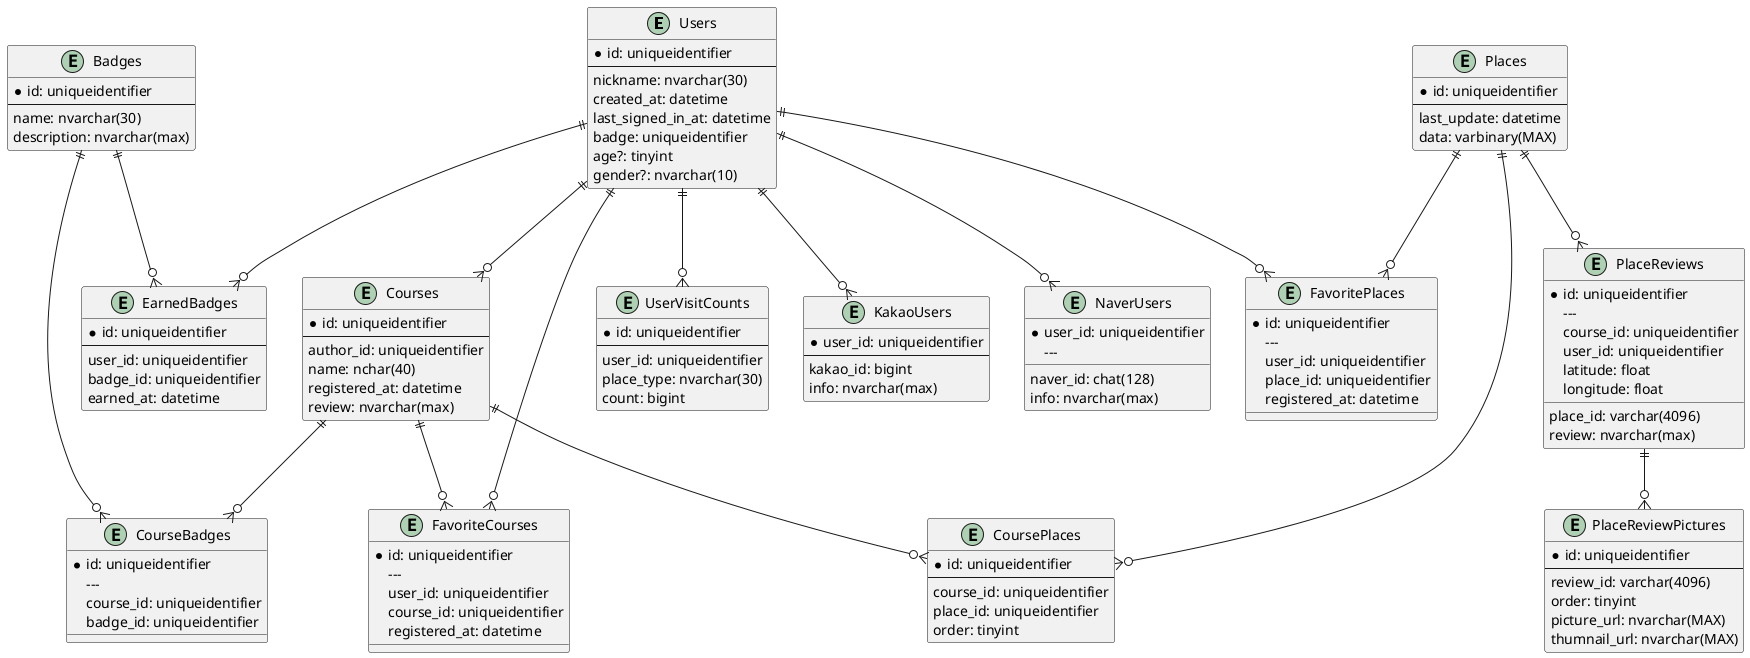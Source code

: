@startuml

entity Users {
	* id: uniqueidentifier
	---
	nickname: nvarchar(30)
	created_at: datetime
	last_signed_in_at: datetime
	badge: uniqueidentifier
	age?: tinyint
	gender?: nvarchar(10)
}

entity KakaoUsers {
    * user_id: uniqueidentifier
    ---
    kakao_id: bigint
    info: nvarchar(max)
}

entity NaverUsers {
	* user_id: uniqueidentifier
    ---
    naver_id: chat(128)
    info: nvarchar(max)
}

entity Badges {
    * id: uniqueidentifier
    ---
    name: nvarchar(30)
    description: nvarchar(max)
}

entity EarnedBadges {
    * id: uniqueidentifier
    ---
    user_id: uniqueidentifier
    badge_id: uniqueidentifier
    earned_at: datetime
}

entity Places {
	* id: uniqueidentifier
	---
	last_update: datetime
	data: varbinary(MAX)
}

entity PlaceReviews {
	* id: uniqueidentifier
    ---
    place_id: varchar(4096)
    course_id: uniqueidentifier
    user_id: uniqueidentifier
    latitude: float
    longitude: float
    review: nvarchar(max)
}

entity PlaceReviewPictures {
	* id: uniqueidentifier
	---
	review_id: varchar(4096)
	order: tinyint
	picture_url: nvarchar(MAX)
	thumnail_url: nvarchar(MAX)
}

entity Courses {
	* id: uniqueidentifier
	---
	author_id: uniqueidentifier
	name: nchar(40)
	registered_at: datetime
	review: nvarchar(max)
}

entity CoursePlaces {
    * id: uniqueidentifier
    ---
    course_id: uniqueidentifier
    place_id: uniqueidentifier
    order: tinyint
}

entity CourseBadges {
	* id: uniqueidentifier
    ---
    course_id: uniqueidentifier
    badge_id: uniqueidentifier
}

entity FavoriteCourses {
	* id: uniqueidentifier
    ---
    user_id: uniqueidentifier
    course_id: uniqueidentifier
    registered_at: datetime
}

entity FavoritePlaces {
	* id: uniqueidentifier
    ---
    user_id: uniqueidentifier
    place_id: uniqueidentifier
    registered_at: datetime
}

entity UserVisitCounts {
    * id: uniqueidentifier
    ---
    user_id: uniqueidentifier
    place_type: nvarchar(30)
    count: bigint
}

Users ||--o{ KakaoUsers
Users ||--o{ NaverUsers

Users ||--o{ EarnedBadges
Badges ||--o{ EarnedBadges

Users ||--o{ FavoriteCourses
Courses ||--o{ FavoriteCourses

Users ||--o{ FavoritePlaces
Places ||--o{ FavoritePlaces

Users ||--o{ Courses

Courses ||--o{ CoursePlaces
Places ||--o{ CoursePlaces
Places ||--o{ PlaceReviews

PlaceReviews ||--o{ PlaceReviewPictures

Courses ||--o{ CourseBadges
Badges ||--o{ CourseBadges

Users ||--o{ UserVisitCounts

@enduml